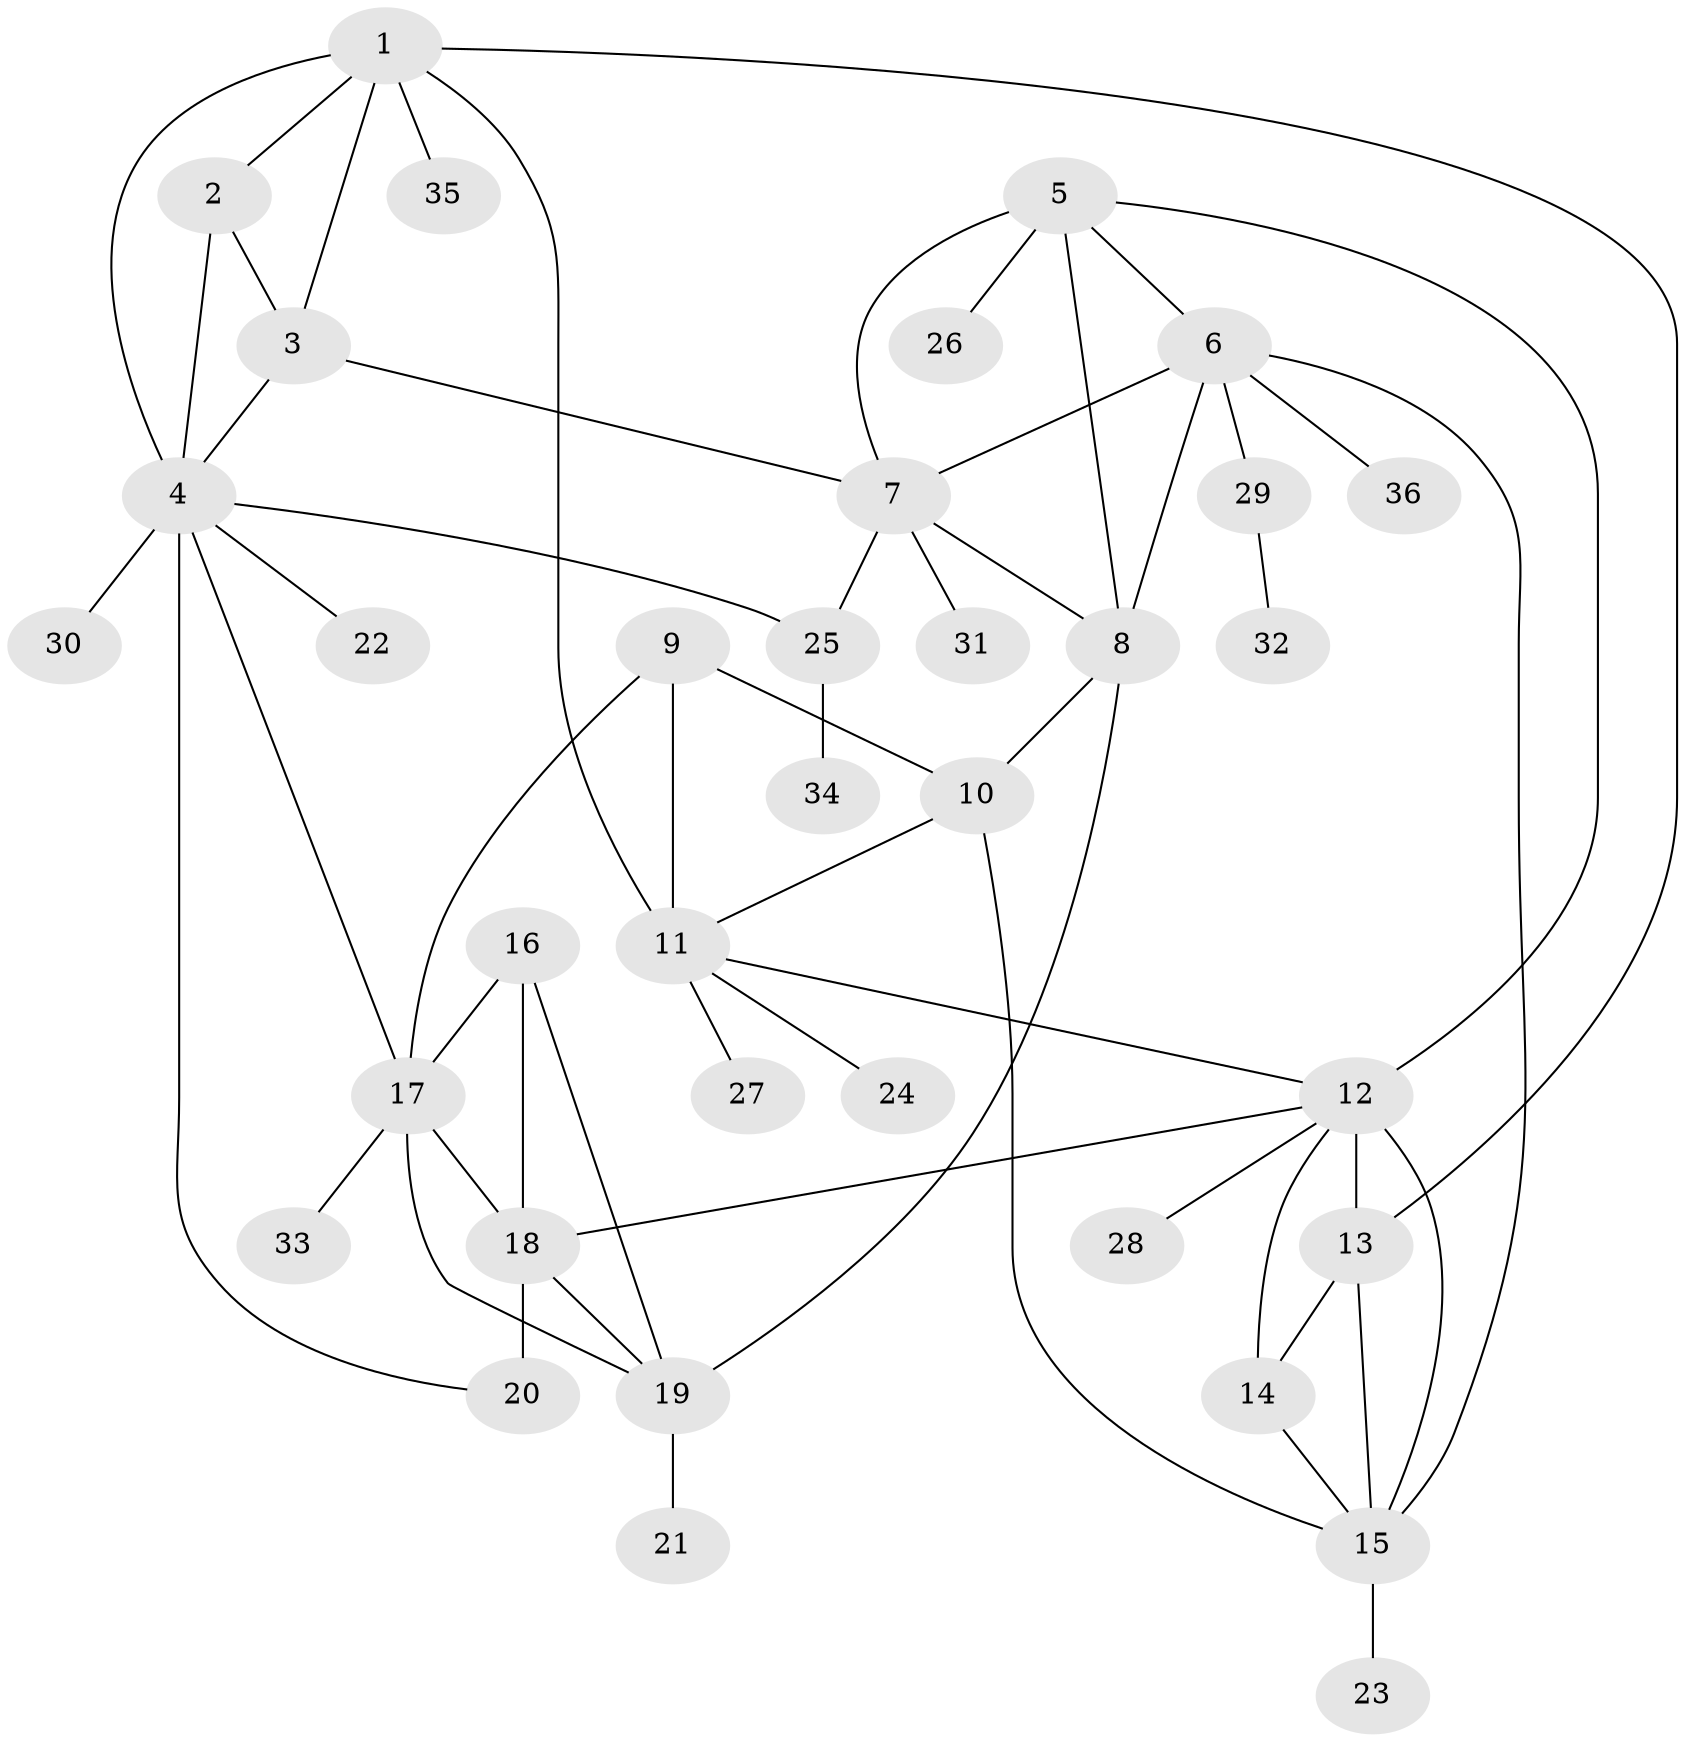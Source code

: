// original degree distribution, {7: 0.07228915662650602, 3: 0.03614457831325301, 8: 0.04819277108433735, 11: 0.012048192771084338, 5: 0.024096385542168676, 10: 0.024096385542168676, 4: 0.03614457831325301, 6: 0.012048192771084338, 2: 0.1566265060240964, 1: 0.5783132530120482}
// Generated by graph-tools (version 1.1) at 2025/52/03/04/25 22:52:24]
// undirected, 36 vertices, 58 edges
graph export_dot {
  node [color=gray90,style=filled];
  1;
  2;
  3;
  4;
  5;
  6;
  7;
  8;
  9;
  10;
  11;
  12;
  13;
  14;
  15;
  16;
  17;
  18;
  19;
  20;
  21;
  22;
  23;
  24;
  25;
  26;
  27;
  28;
  29;
  30;
  31;
  32;
  33;
  34;
  35;
  36;
  1 -- 2 [weight=1.0];
  1 -- 3 [weight=1.0];
  1 -- 4 [weight=1.0];
  1 -- 11 [weight=1.0];
  1 -- 13 [weight=1.0];
  1 -- 35 [weight=1.0];
  2 -- 3 [weight=4.0];
  2 -- 4 [weight=1.0];
  3 -- 4 [weight=1.0];
  3 -- 7 [weight=1.0];
  4 -- 17 [weight=1.0];
  4 -- 20 [weight=1.0];
  4 -- 22 [weight=1.0];
  4 -- 25 [weight=1.0];
  4 -- 30 [weight=3.0];
  5 -- 6 [weight=1.0];
  5 -- 7 [weight=1.0];
  5 -- 8 [weight=2.0];
  5 -- 12 [weight=1.0];
  5 -- 26 [weight=1.0];
  6 -- 7 [weight=1.0];
  6 -- 8 [weight=1.0];
  6 -- 15 [weight=1.0];
  6 -- 29 [weight=1.0];
  6 -- 36 [weight=1.0];
  7 -- 8 [weight=1.0];
  7 -- 25 [weight=1.0];
  7 -- 31 [weight=1.0];
  8 -- 10 [weight=3.0];
  8 -- 19 [weight=1.0];
  9 -- 10 [weight=1.0];
  9 -- 11 [weight=7.0];
  9 -- 17 [weight=1.0];
  10 -- 11 [weight=2.0];
  10 -- 15 [weight=1.0];
  11 -- 12 [weight=1.0];
  11 -- 24 [weight=1.0];
  11 -- 27 [weight=1.0];
  12 -- 13 [weight=4.0];
  12 -- 14 [weight=1.0];
  12 -- 15 [weight=1.0];
  12 -- 18 [weight=1.0];
  12 -- 28 [weight=1.0];
  13 -- 14 [weight=1.0];
  13 -- 15 [weight=1.0];
  14 -- 15 [weight=1.0];
  15 -- 23 [weight=2.0];
  16 -- 17 [weight=1.0];
  16 -- 18 [weight=1.0];
  16 -- 19 [weight=1.0];
  17 -- 18 [weight=1.0];
  17 -- 19 [weight=1.0];
  17 -- 33 [weight=1.0];
  18 -- 19 [weight=1.0];
  18 -- 20 [weight=5.0];
  19 -- 21 [weight=2.0];
  25 -- 34 [weight=1.0];
  29 -- 32 [weight=1.0];
}
